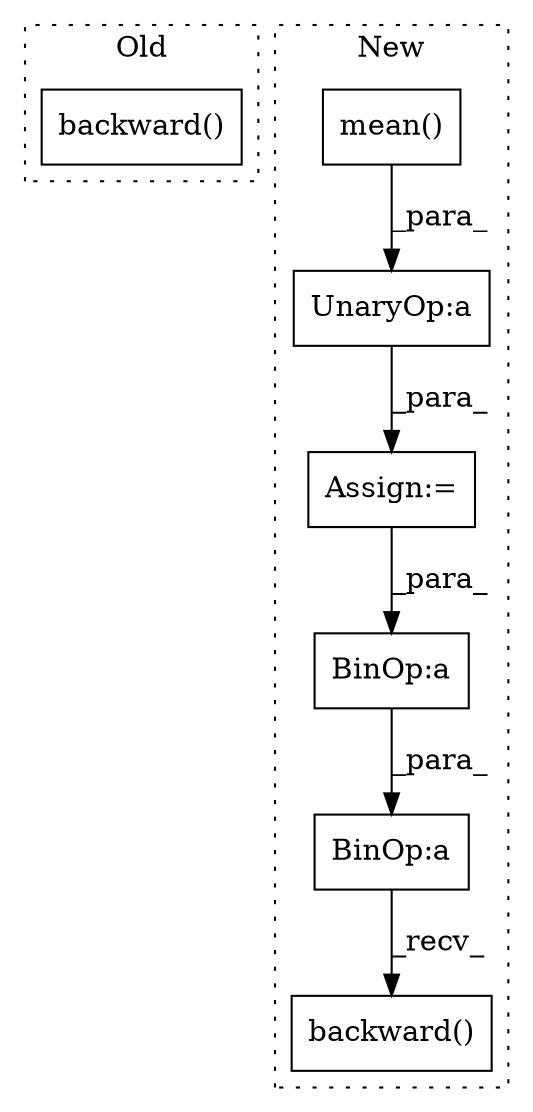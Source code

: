 digraph G {
subgraph cluster0 {
1 [label="backward()" a="75" s="4297" l="22" shape="box"];
label = "Old";
style="dotted";
}
subgraph cluster1 {
2 [label="mean()" a="75" s="4235,4258" l="11,1" shape="box"];
3 [label="Assign:=" a="68" s="4231" l="3" shape="box"];
4 [label="backward()" a="75" s="4469" l="19" shape="box"];
5 [label="UnaryOp:a" a="61" s="4234" l="25" shape="box"];
6 [label="BinOp:a" a="82" s="4351" l="3" shape="box"];
7 [label="BinOp:a" a="82" s="4351" l="18" shape="box"];
label = "New";
style="dotted";
}
2 -> 5 [label="_para_"];
3 -> 6 [label="_para_"];
5 -> 3 [label="_para_"];
6 -> 7 [label="_para_"];
7 -> 4 [label="_recv_"];
}